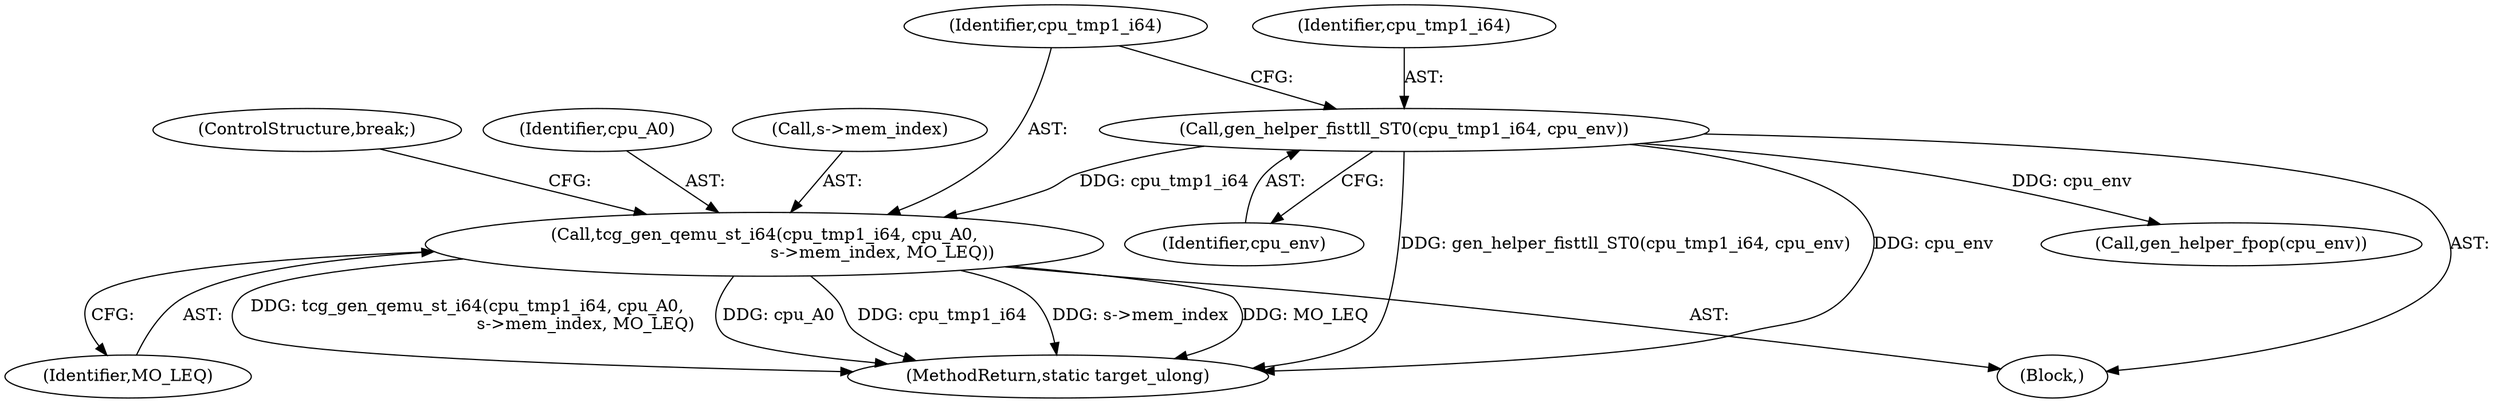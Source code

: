 digraph "0_qemu_30663fd26c0307e414622c7a8607fbc04f92ec14@pointer" {
"1004645" [label="(Call,tcg_gen_qemu_st_i64(cpu_tmp1_i64, cpu_A0,\n                                            s->mem_index, MO_LEQ))"];
"1004642" [label="(Call,gen_helper_fisttll_ST0(cpu_tmp1_i64, cpu_env))"];
"1004648" [label="(Call,s->mem_index)"];
"1004666" [label="(Call,gen_helper_fpop(cpu_env))"];
"1004652" [label="(ControlStructure,break;)"];
"1004651" [label="(Identifier,MO_LEQ)"];
"1011840" [label="(MethodReturn,static target_ulong)"];
"1004647" [label="(Identifier,cpu_A0)"];
"1004646" [label="(Identifier,cpu_tmp1_i64)"];
"1004628" [label="(Block,)"];
"1004644" [label="(Identifier,cpu_env)"];
"1004643" [label="(Identifier,cpu_tmp1_i64)"];
"1004642" [label="(Call,gen_helper_fisttll_ST0(cpu_tmp1_i64, cpu_env))"];
"1004645" [label="(Call,tcg_gen_qemu_st_i64(cpu_tmp1_i64, cpu_A0,\n                                            s->mem_index, MO_LEQ))"];
"1004645" -> "1004628"  [label="AST: "];
"1004645" -> "1004651"  [label="CFG: "];
"1004646" -> "1004645"  [label="AST: "];
"1004647" -> "1004645"  [label="AST: "];
"1004648" -> "1004645"  [label="AST: "];
"1004651" -> "1004645"  [label="AST: "];
"1004652" -> "1004645"  [label="CFG: "];
"1004645" -> "1011840"  [label="DDG: s->mem_index"];
"1004645" -> "1011840"  [label="DDG: MO_LEQ"];
"1004645" -> "1011840"  [label="DDG: tcg_gen_qemu_st_i64(cpu_tmp1_i64, cpu_A0,\n                                            s->mem_index, MO_LEQ)"];
"1004645" -> "1011840"  [label="DDG: cpu_A0"];
"1004645" -> "1011840"  [label="DDG: cpu_tmp1_i64"];
"1004642" -> "1004645"  [label="DDG: cpu_tmp1_i64"];
"1004642" -> "1004628"  [label="AST: "];
"1004642" -> "1004644"  [label="CFG: "];
"1004643" -> "1004642"  [label="AST: "];
"1004644" -> "1004642"  [label="AST: "];
"1004646" -> "1004642"  [label="CFG: "];
"1004642" -> "1011840"  [label="DDG: cpu_env"];
"1004642" -> "1011840"  [label="DDG: gen_helper_fisttll_ST0(cpu_tmp1_i64, cpu_env)"];
"1004642" -> "1004666"  [label="DDG: cpu_env"];
}
